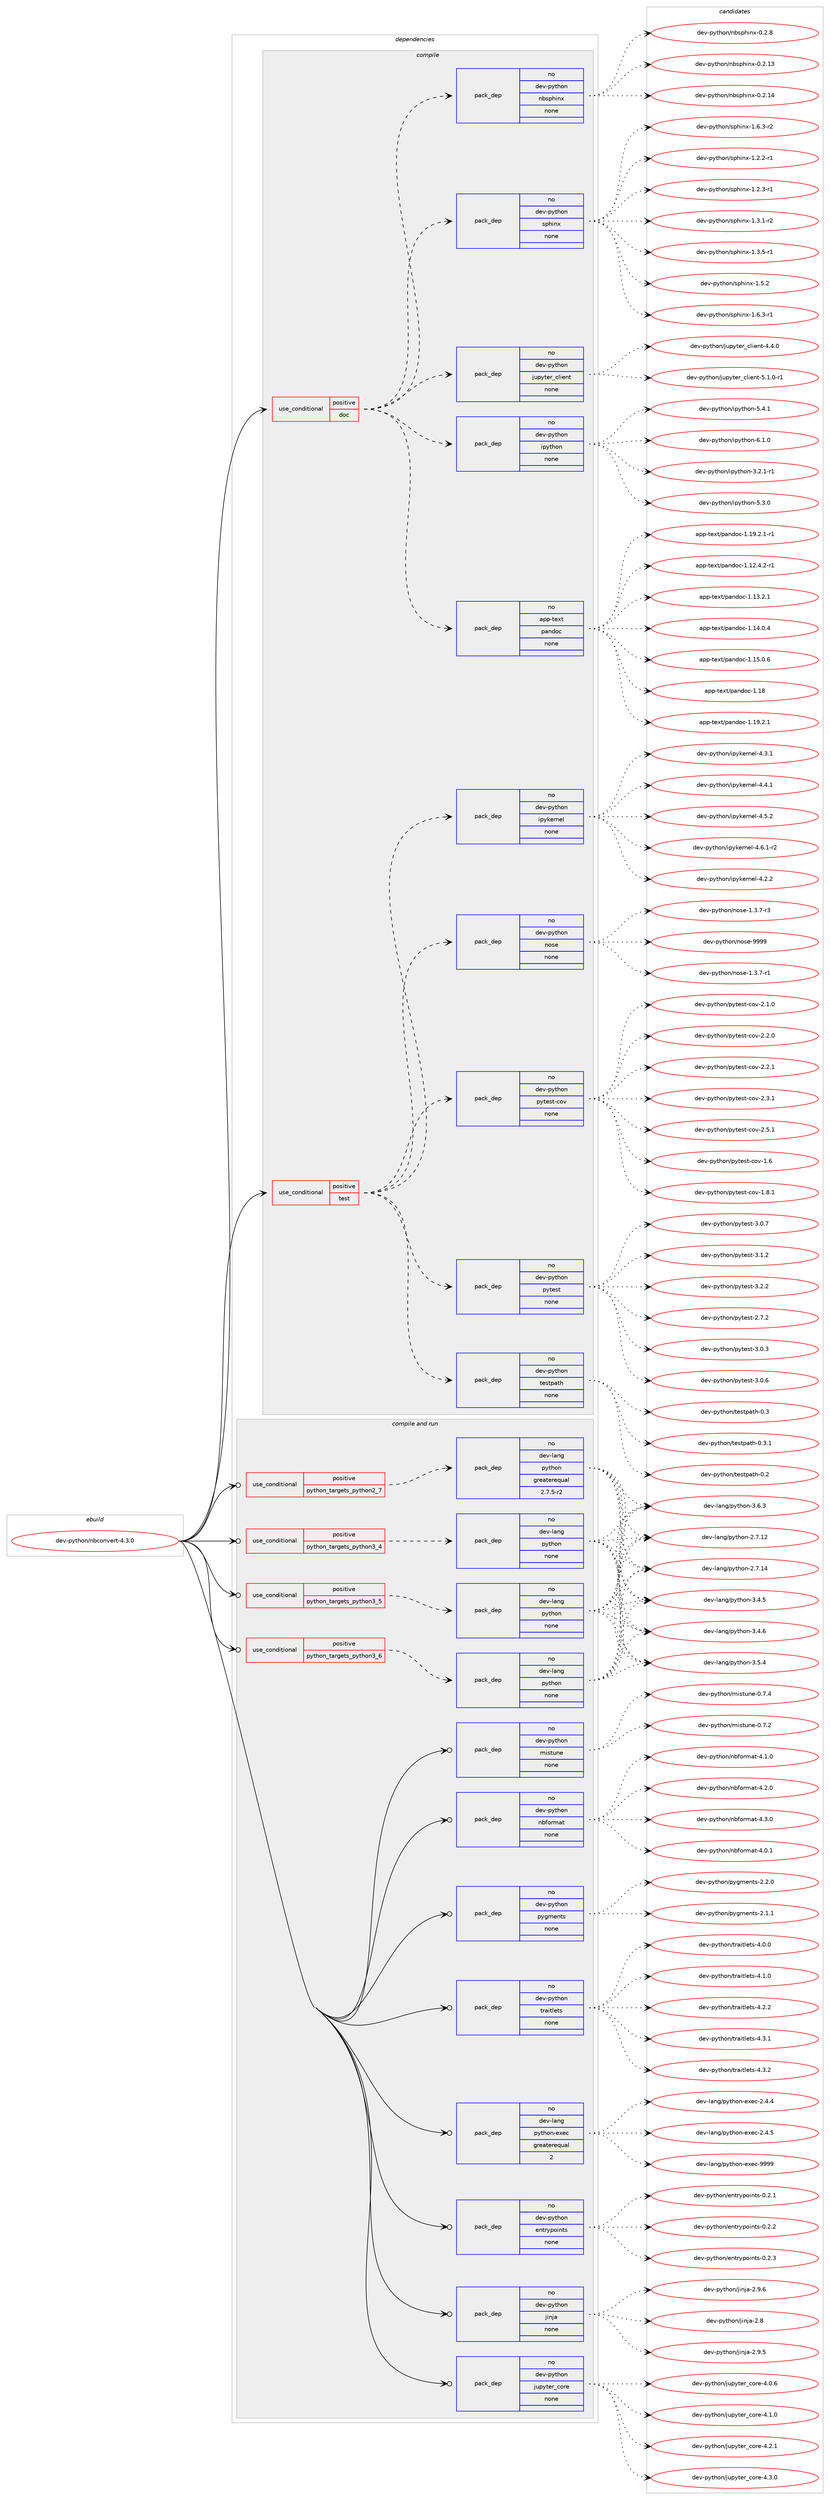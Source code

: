 digraph prolog {

# *************
# Graph options
# *************

newrank=true;
concentrate=true;
compound=true;
graph [rankdir=LR,fontname=Helvetica,fontsize=10,ranksep=1.5];#, ranksep=2.5, nodesep=0.2];
edge  [arrowhead=vee];
node  [fontname=Helvetica,fontsize=10];

# **********
# The ebuild
# **********

subgraph cluster_leftcol {
color=gray;
rank=same;
label=<<i>ebuild</i>>;
id [label="dev-python/nbconvert-4.3.0", color=red, width=4, href="../dev-python/nbconvert-4.3.0.svg"];
}

# ****************
# The dependencies
# ****************

subgraph cluster_midcol {
color=gray;
label=<<i>dependencies</i>>;
subgraph cluster_compile {
fillcolor="#eeeeee";
style=filled;
label=<<i>compile</i>>;
subgraph cond35865 {
dependency167346 [label=<<TABLE BORDER="0" CELLBORDER="1" CELLSPACING="0" CELLPADDING="4"><TR><TD ROWSPAN="3" CELLPADDING="10">use_conditional</TD></TR><TR><TD>positive</TD></TR><TR><TD>doc</TD></TR></TABLE>>, shape=none, color=red];
subgraph pack127626 {
dependency167347 [label=<<TABLE BORDER="0" CELLBORDER="1" CELLSPACING="0" CELLPADDING="4" WIDTH="220"><TR><TD ROWSPAN="6" CELLPADDING="30">pack_dep</TD></TR><TR><TD WIDTH="110">no</TD></TR><TR><TD>dev-python</TD></TR><TR><TD>ipython</TD></TR><TR><TD>none</TD></TR><TR><TD></TD></TR></TABLE>>, shape=none, color=blue];
}
dependency167346:e -> dependency167347:w [weight=20,style="dashed",arrowhead="vee"];
subgraph pack127627 {
dependency167348 [label=<<TABLE BORDER="0" CELLBORDER="1" CELLSPACING="0" CELLPADDING="4" WIDTH="220"><TR><TD ROWSPAN="6" CELLPADDING="30">pack_dep</TD></TR><TR><TD WIDTH="110">no</TD></TR><TR><TD>dev-python</TD></TR><TR><TD>jupyter_client</TD></TR><TR><TD>none</TD></TR><TR><TD></TD></TR></TABLE>>, shape=none, color=blue];
}
dependency167346:e -> dependency167348:w [weight=20,style="dashed",arrowhead="vee"];
subgraph pack127628 {
dependency167349 [label=<<TABLE BORDER="0" CELLBORDER="1" CELLSPACING="0" CELLPADDING="4" WIDTH="220"><TR><TD ROWSPAN="6" CELLPADDING="30">pack_dep</TD></TR><TR><TD WIDTH="110">no</TD></TR><TR><TD>dev-python</TD></TR><TR><TD>sphinx</TD></TR><TR><TD>none</TD></TR><TR><TD></TD></TR></TABLE>>, shape=none, color=blue];
}
dependency167346:e -> dependency167349:w [weight=20,style="dashed",arrowhead="vee"];
subgraph pack127629 {
dependency167350 [label=<<TABLE BORDER="0" CELLBORDER="1" CELLSPACING="0" CELLPADDING="4" WIDTH="220"><TR><TD ROWSPAN="6" CELLPADDING="30">pack_dep</TD></TR><TR><TD WIDTH="110">no</TD></TR><TR><TD>dev-python</TD></TR><TR><TD>nbsphinx</TD></TR><TR><TD>none</TD></TR><TR><TD></TD></TR></TABLE>>, shape=none, color=blue];
}
dependency167346:e -> dependency167350:w [weight=20,style="dashed",arrowhead="vee"];
subgraph pack127630 {
dependency167351 [label=<<TABLE BORDER="0" CELLBORDER="1" CELLSPACING="0" CELLPADDING="4" WIDTH="220"><TR><TD ROWSPAN="6" CELLPADDING="30">pack_dep</TD></TR><TR><TD WIDTH="110">no</TD></TR><TR><TD>app-text</TD></TR><TR><TD>pandoc</TD></TR><TR><TD>none</TD></TR><TR><TD></TD></TR></TABLE>>, shape=none, color=blue];
}
dependency167346:e -> dependency167351:w [weight=20,style="dashed",arrowhead="vee"];
}
id:e -> dependency167346:w [weight=20,style="solid",arrowhead="vee"];
subgraph cond35866 {
dependency167352 [label=<<TABLE BORDER="0" CELLBORDER="1" CELLSPACING="0" CELLPADDING="4"><TR><TD ROWSPAN="3" CELLPADDING="10">use_conditional</TD></TR><TR><TD>positive</TD></TR><TR><TD>test</TD></TR></TABLE>>, shape=none, color=red];
subgraph pack127631 {
dependency167353 [label=<<TABLE BORDER="0" CELLBORDER="1" CELLSPACING="0" CELLPADDING="4" WIDTH="220"><TR><TD ROWSPAN="6" CELLPADDING="30">pack_dep</TD></TR><TR><TD WIDTH="110">no</TD></TR><TR><TD>dev-python</TD></TR><TR><TD>pytest</TD></TR><TR><TD>none</TD></TR><TR><TD></TD></TR></TABLE>>, shape=none, color=blue];
}
dependency167352:e -> dependency167353:w [weight=20,style="dashed",arrowhead="vee"];
subgraph pack127632 {
dependency167354 [label=<<TABLE BORDER="0" CELLBORDER="1" CELLSPACING="0" CELLPADDING="4" WIDTH="220"><TR><TD ROWSPAN="6" CELLPADDING="30">pack_dep</TD></TR><TR><TD WIDTH="110">no</TD></TR><TR><TD>dev-python</TD></TR><TR><TD>pytest-cov</TD></TR><TR><TD>none</TD></TR><TR><TD></TD></TR></TABLE>>, shape=none, color=blue];
}
dependency167352:e -> dependency167354:w [weight=20,style="dashed",arrowhead="vee"];
subgraph pack127633 {
dependency167355 [label=<<TABLE BORDER="0" CELLBORDER="1" CELLSPACING="0" CELLPADDING="4" WIDTH="220"><TR><TD ROWSPAN="6" CELLPADDING="30">pack_dep</TD></TR><TR><TD WIDTH="110">no</TD></TR><TR><TD>dev-python</TD></TR><TR><TD>nose</TD></TR><TR><TD>none</TD></TR><TR><TD></TD></TR></TABLE>>, shape=none, color=blue];
}
dependency167352:e -> dependency167355:w [weight=20,style="dashed",arrowhead="vee"];
subgraph pack127634 {
dependency167356 [label=<<TABLE BORDER="0" CELLBORDER="1" CELLSPACING="0" CELLPADDING="4" WIDTH="220"><TR><TD ROWSPAN="6" CELLPADDING="30">pack_dep</TD></TR><TR><TD WIDTH="110">no</TD></TR><TR><TD>dev-python</TD></TR><TR><TD>ipykernel</TD></TR><TR><TD>none</TD></TR><TR><TD></TD></TR></TABLE>>, shape=none, color=blue];
}
dependency167352:e -> dependency167356:w [weight=20,style="dashed",arrowhead="vee"];
subgraph pack127635 {
dependency167357 [label=<<TABLE BORDER="0" CELLBORDER="1" CELLSPACING="0" CELLPADDING="4" WIDTH="220"><TR><TD ROWSPAN="6" CELLPADDING="30">pack_dep</TD></TR><TR><TD WIDTH="110">no</TD></TR><TR><TD>dev-python</TD></TR><TR><TD>testpath</TD></TR><TR><TD>none</TD></TR><TR><TD></TD></TR></TABLE>>, shape=none, color=blue];
}
dependency167352:e -> dependency167357:w [weight=20,style="dashed",arrowhead="vee"];
}
id:e -> dependency167352:w [weight=20,style="solid",arrowhead="vee"];
}
subgraph cluster_compileandrun {
fillcolor="#eeeeee";
style=filled;
label=<<i>compile and run</i>>;
subgraph cond35867 {
dependency167358 [label=<<TABLE BORDER="0" CELLBORDER="1" CELLSPACING="0" CELLPADDING="4"><TR><TD ROWSPAN="3" CELLPADDING="10">use_conditional</TD></TR><TR><TD>positive</TD></TR><TR><TD>python_targets_python2_7</TD></TR></TABLE>>, shape=none, color=red];
subgraph pack127636 {
dependency167359 [label=<<TABLE BORDER="0" CELLBORDER="1" CELLSPACING="0" CELLPADDING="4" WIDTH="220"><TR><TD ROWSPAN="6" CELLPADDING="30">pack_dep</TD></TR><TR><TD WIDTH="110">no</TD></TR><TR><TD>dev-lang</TD></TR><TR><TD>python</TD></TR><TR><TD>greaterequal</TD></TR><TR><TD>2.7.5-r2</TD></TR></TABLE>>, shape=none, color=blue];
}
dependency167358:e -> dependency167359:w [weight=20,style="dashed",arrowhead="vee"];
}
id:e -> dependency167358:w [weight=20,style="solid",arrowhead="odotvee"];
subgraph cond35868 {
dependency167360 [label=<<TABLE BORDER="0" CELLBORDER="1" CELLSPACING="0" CELLPADDING="4"><TR><TD ROWSPAN="3" CELLPADDING="10">use_conditional</TD></TR><TR><TD>positive</TD></TR><TR><TD>python_targets_python3_4</TD></TR></TABLE>>, shape=none, color=red];
subgraph pack127637 {
dependency167361 [label=<<TABLE BORDER="0" CELLBORDER="1" CELLSPACING="0" CELLPADDING="4" WIDTH="220"><TR><TD ROWSPAN="6" CELLPADDING="30">pack_dep</TD></TR><TR><TD WIDTH="110">no</TD></TR><TR><TD>dev-lang</TD></TR><TR><TD>python</TD></TR><TR><TD>none</TD></TR><TR><TD></TD></TR></TABLE>>, shape=none, color=blue];
}
dependency167360:e -> dependency167361:w [weight=20,style="dashed",arrowhead="vee"];
}
id:e -> dependency167360:w [weight=20,style="solid",arrowhead="odotvee"];
subgraph cond35869 {
dependency167362 [label=<<TABLE BORDER="0" CELLBORDER="1" CELLSPACING="0" CELLPADDING="4"><TR><TD ROWSPAN="3" CELLPADDING="10">use_conditional</TD></TR><TR><TD>positive</TD></TR><TR><TD>python_targets_python3_5</TD></TR></TABLE>>, shape=none, color=red];
subgraph pack127638 {
dependency167363 [label=<<TABLE BORDER="0" CELLBORDER="1" CELLSPACING="0" CELLPADDING="4" WIDTH="220"><TR><TD ROWSPAN="6" CELLPADDING="30">pack_dep</TD></TR><TR><TD WIDTH="110">no</TD></TR><TR><TD>dev-lang</TD></TR><TR><TD>python</TD></TR><TR><TD>none</TD></TR><TR><TD></TD></TR></TABLE>>, shape=none, color=blue];
}
dependency167362:e -> dependency167363:w [weight=20,style="dashed",arrowhead="vee"];
}
id:e -> dependency167362:w [weight=20,style="solid",arrowhead="odotvee"];
subgraph cond35870 {
dependency167364 [label=<<TABLE BORDER="0" CELLBORDER="1" CELLSPACING="0" CELLPADDING="4"><TR><TD ROWSPAN="3" CELLPADDING="10">use_conditional</TD></TR><TR><TD>positive</TD></TR><TR><TD>python_targets_python3_6</TD></TR></TABLE>>, shape=none, color=red];
subgraph pack127639 {
dependency167365 [label=<<TABLE BORDER="0" CELLBORDER="1" CELLSPACING="0" CELLPADDING="4" WIDTH="220"><TR><TD ROWSPAN="6" CELLPADDING="30">pack_dep</TD></TR><TR><TD WIDTH="110">no</TD></TR><TR><TD>dev-lang</TD></TR><TR><TD>python</TD></TR><TR><TD>none</TD></TR><TR><TD></TD></TR></TABLE>>, shape=none, color=blue];
}
dependency167364:e -> dependency167365:w [weight=20,style="dashed",arrowhead="vee"];
}
id:e -> dependency167364:w [weight=20,style="solid",arrowhead="odotvee"];
subgraph pack127640 {
dependency167366 [label=<<TABLE BORDER="0" CELLBORDER="1" CELLSPACING="0" CELLPADDING="4" WIDTH="220"><TR><TD ROWSPAN="6" CELLPADDING="30">pack_dep</TD></TR><TR><TD WIDTH="110">no</TD></TR><TR><TD>dev-lang</TD></TR><TR><TD>python-exec</TD></TR><TR><TD>greaterequal</TD></TR><TR><TD>2</TD></TR></TABLE>>, shape=none, color=blue];
}
id:e -> dependency167366:w [weight=20,style="solid",arrowhead="odotvee"];
subgraph pack127641 {
dependency167367 [label=<<TABLE BORDER="0" CELLBORDER="1" CELLSPACING="0" CELLPADDING="4" WIDTH="220"><TR><TD ROWSPAN="6" CELLPADDING="30">pack_dep</TD></TR><TR><TD WIDTH="110">no</TD></TR><TR><TD>dev-python</TD></TR><TR><TD>entrypoints</TD></TR><TR><TD>none</TD></TR><TR><TD></TD></TR></TABLE>>, shape=none, color=blue];
}
id:e -> dependency167367:w [weight=20,style="solid",arrowhead="odotvee"];
subgraph pack127642 {
dependency167368 [label=<<TABLE BORDER="0" CELLBORDER="1" CELLSPACING="0" CELLPADDING="4" WIDTH="220"><TR><TD ROWSPAN="6" CELLPADDING="30">pack_dep</TD></TR><TR><TD WIDTH="110">no</TD></TR><TR><TD>dev-python</TD></TR><TR><TD>jinja</TD></TR><TR><TD>none</TD></TR><TR><TD></TD></TR></TABLE>>, shape=none, color=blue];
}
id:e -> dependency167368:w [weight=20,style="solid",arrowhead="odotvee"];
subgraph pack127643 {
dependency167369 [label=<<TABLE BORDER="0" CELLBORDER="1" CELLSPACING="0" CELLPADDING="4" WIDTH="220"><TR><TD ROWSPAN="6" CELLPADDING="30">pack_dep</TD></TR><TR><TD WIDTH="110">no</TD></TR><TR><TD>dev-python</TD></TR><TR><TD>jupyter_core</TD></TR><TR><TD>none</TD></TR><TR><TD></TD></TR></TABLE>>, shape=none, color=blue];
}
id:e -> dependency167369:w [weight=20,style="solid",arrowhead="odotvee"];
subgraph pack127644 {
dependency167370 [label=<<TABLE BORDER="0" CELLBORDER="1" CELLSPACING="0" CELLPADDING="4" WIDTH="220"><TR><TD ROWSPAN="6" CELLPADDING="30">pack_dep</TD></TR><TR><TD WIDTH="110">no</TD></TR><TR><TD>dev-python</TD></TR><TR><TD>mistune</TD></TR><TR><TD>none</TD></TR><TR><TD></TD></TR></TABLE>>, shape=none, color=blue];
}
id:e -> dependency167370:w [weight=20,style="solid",arrowhead="odotvee"];
subgraph pack127645 {
dependency167371 [label=<<TABLE BORDER="0" CELLBORDER="1" CELLSPACING="0" CELLPADDING="4" WIDTH="220"><TR><TD ROWSPAN="6" CELLPADDING="30">pack_dep</TD></TR><TR><TD WIDTH="110">no</TD></TR><TR><TD>dev-python</TD></TR><TR><TD>nbformat</TD></TR><TR><TD>none</TD></TR><TR><TD></TD></TR></TABLE>>, shape=none, color=blue];
}
id:e -> dependency167371:w [weight=20,style="solid",arrowhead="odotvee"];
subgraph pack127646 {
dependency167372 [label=<<TABLE BORDER="0" CELLBORDER="1" CELLSPACING="0" CELLPADDING="4" WIDTH="220"><TR><TD ROWSPAN="6" CELLPADDING="30">pack_dep</TD></TR><TR><TD WIDTH="110">no</TD></TR><TR><TD>dev-python</TD></TR><TR><TD>pygments</TD></TR><TR><TD>none</TD></TR><TR><TD></TD></TR></TABLE>>, shape=none, color=blue];
}
id:e -> dependency167372:w [weight=20,style="solid",arrowhead="odotvee"];
subgraph pack127647 {
dependency167373 [label=<<TABLE BORDER="0" CELLBORDER="1" CELLSPACING="0" CELLPADDING="4" WIDTH="220"><TR><TD ROWSPAN="6" CELLPADDING="30">pack_dep</TD></TR><TR><TD WIDTH="110">no</TD></TR><TR><TD>dev-python</TD></TR><TR><TD>traitlets</TD></TR><TR><TD>none</TD></TR><TR><TD></TD></TR></TABLE>>, shape=none, color=blue];
}
id:e -> dependency167373:w [weight=20,style="solid",arrowhead="odotvee"];
}
subgraph cluster_run {
fillcolor="#eeeeee";
style=filled;
label=<<i>run</i>>;
}
}

# **************
# The candidates
# **************

subgraph cluster_choices {
rank=same;
color=gray;
label=<<i>candidates</i>>;

subgraph choice127626 {
color=black;
nodesep=1;
choice10010111845112121116104111110471051121211161041111104551465046494511449 [label="dev-python/ipython-3.2.1-r1", color=red, width=4,href="../dev-python/ipython-3.2.1-r1.svg"];
choice1001011184511212111610411111047105112121116104111110455346514648 [label="dev-python/ipython-5.3.0", color=red, width=4,href="../dev-python/ipython-5.3.0.svg"];
choice1001011184511212111610411111047105112121116104111110455346524649 [label="dev-python/ipython-5.4.1", color=red, width=4,href="../dev-python/ipython-5.4.1.svg"];
choice1001011184511212111610411111047105112121116104111110455446494648 [label="dev-python/ipython-6.1.0", color=red, width=4,href="../dev-python/ipython-6.1.0.svg"];
dependency167347:e -> choice10010111845112121116104111110471051121211161041111104551465046494511449:w [style=dotted,weight="100"];
dependency167347:e -> choice1001011184511212111610411111047105112121116104111110455346514648:w [style=dotted,weight="100"];
dependency167347:e -> choice1001011184511212111610411111047105112121116104111110455346524649:w [style=dotted,weight="100"];
dependency167347:e -> choice1001011184511212111610411111047105112121116104111110455446494648:w [style=dotted,weight="100"];
}
subgraph choice127627 {
color=black;
nodesep=1;
choice10010111845112121116104111110471061171121211161011149599108105101110116455246524648 [label="dev-python/jupyter_client-4.4.0", color=red, width=4,href="../dev-python/jupyter_client-4.4.0.svg"];
choice100101118451121211161041111104710611711212111610111495991081051011101164553464946484511449 [label="dev-python/jupyter_client-5.1.0-r1", color=red, width=4,href="../dev-python/jupyter_client-5.1.0-r1.svg"];
dependency167348:e -> choice10010111845112121116104111110471061171121211161011149599108105101110116455246524648:w [style=dotted,weight="100"];
dependency167348:e -> choice100101118451121211161041111104710611711212111610111495991081051011101164553464946484511449:w [style=dotted,weight="100"];
}
subgraph choice127628 {
color=black;
nodesep=1;
choice10010111845112121116104111110471151121041051101204549465046504511449 [label="dev-python/sphinx-1.2.2-r1", color=red, width=4,href="../dev-python/sphinx-1.2.2-r1.svg"];
choice10010111845112121116104111110471151121041051101204549465046514511449 [label="dev-python/sphinx-1.2.3-r1", color=red, width=4,href="../dev-python/sphinx-1.2.3-r1.svg"];
choice10010111845112121116104111110471151121041051101204549465146494511450 [label="dev-python/sphinx-1.3.1-r2", color=red, width=4,href="../dev-python/sphinx-1.3.1-r2.svg"];
choice10010111845112121116104111110471151121041051101204549465146534511449 [label="dev-python/sphinx-1.3.5-r1", color=red, width=4,href="../dev-python/sphinx-1.3.5-r1.svg"];
choice1001011184511212111610411111047115112104105110120454946534650 [label="dev-python/sphinx-1.5.2", color=red, width=4,href="../dev-python/sphinx-1.5.2.svg"];
choice10010111845112121116104111110471151121041051101204549465446514511449 [label="dev-python/sphinx-1.6.3-r1", color=red, width=4,href="../dev-python/sphinx-1.6.3-r1.svg"];
choice10010111845112121116104111110471151121041051101204549465446514511450 [label="dev-python/sphinx-1.6.3-r2", color=red, width=4,href="../dev-python/sphinx-1.6.3-r2.svg"];
dependency167349:e -> choice10010111845112121116104111110471151121041051101204549465046504511449:w [style=dotted,weight="100"];
dependency167349:e -> choice10010111845112121116104111110471151121041051101204549465046514511449:w [style=dotted,weight="100"];
dependency167349:e -> choice10010111845112121116104111110471151121041051101204549465146494511450:w [style=dotted,weight="100"];
dependency167349:e -> choice10010111845112121116104111110471151121041051101204549465146534511449:w [style=dotted,weight="100"];
dependency167349:e -> choice1001011184511212111610411111047115112104105110120454946534650:w [style=dotted,weight="100"];
dependency167349:e -> choice10010111845112121116104111110471151121041051101204549465446514511449:w [style=dotted,weight="100"];
dependency167349:e -> choice10010111845112121116104111110471151121041051101204549465446514511450:w [style=dotted,weight="100"];
}
subgraph choice127629 {
color=black;
nodesep=1;
choice10010111845112121116104111110471109811511210410511012045484650464951 [label="dev-python/nbsphinx-0.2.13", color=red, width=4,href="../dev-python/nbsphinx-0.2.13.svg"];
choice10010111845112121116104111110471109811511210410511012045484650464952 [label="dev-python/nbsphinx-0.2.14", color=red, width=4,href="../dev-python/nbsphinx-0.2.14.svg"];
choice100101118451121211161041111104711098115112104105110120454846504656 [label="dev-python/nbsphinx-0.2.8", color=red, width=4,href="../dev-python/nbsphinx-0.2.8.svg"];
dependency167350:e -> choice10010111845112121116104111110471109811511210410511012045484650464951:w [style=dotted,weight="100"];
dependency167350:e -> choice10010111845112121116104111110471109811511210410511012045484650464952:w [style=dotted,weight="100"];
dependency167350:e -> choice100101118451121211161041111104711098115112104105110120454846504656:w [style=dotted,weight="100"];
}
subgraph choice127630 {
color=black;
nodesep=1;
choice97112112451161011201164711297110100111994549464950465246504511449 [label="app-text/pandoc-1.12.4.2-r1", color=red, width=4,href="../app-text/pandoc-1.12.4.2-r1.svg"];
choice9711211245116101120116471129711010011199454946495146504649 [label="app-text/pandoc-1.13.2.1", color=red, width=4,href="../app-text/pandoc-1.13.2.1.svg"];
choice9711211245116101120116471129711010011199454946495246484652 [label="app-text/pandoc-1.14.0.4", color=red, width=4,href="../app-text/pandoc-1.14.0.4.svg"];
choice9711211245116101120116471129711010011199454946495346484654 [label="app-text/pandoc-1.15.0.6", color=red, width=4,href="../app-text/pandoc-1.15.0.6.svg"];
choice97112112451161011201164711297110100111994549464956 [label="app-text/pandoc-1.18", color=red, width=4,href="../app-text/pandoc-1.18.svg"];
choice9711211245116101120116471129711010011199454946495746504649 [label="app-text/pandoc-1.19.2.1", color=red, width=4,href="../app-text/pandoc-1.19.2.1.svg"];
choice97112112451161011201164711297110100111994549464957465046494511449 [label="app-text/pandoc-1.19.2.1-r1", color=red, width=4,href="../app-text/pandoc-1.19.2.1-r1.svg"];
dependency167351:e -> choice97112112451161011201164711297110100111994549464950465246504511449:w [style=dotted,weight="100"];
dependency167351:e -> choice9711211245116101120116471129711010011199454946495146504649:w [style=dotted,weight="100"];
dependency167351:e -> choice9711211245116101120116471129711010011199454946495246484652:w [style=dotted,weight="100"];
dependency167351:e -> choice9711211245116101120116471129711010011199454946495346484654:w [style=dotted,weight="100"];
dependency167351:e -> choice97112112451161011201164711297110100111994549464956:w [style=dotted,weight="100"];
dependency167351:e -> choice9711211245116101120116471129711010011199454946495746504649:w [style=dotted,weight="100"];
dependency167351:e -> choice97112112451161011201164711297110100111994549464957465046494511449:w [style=dotted,weight="100"];
}
subgraph choice127631 {
color=black;
nodesep=1;
choice1001011184511212111610411111047112121116101115116455046554650 [label="dev-python/pytest-2.7.2", color=red, width=4,href="../dev-python/pytest-2.7.2.svg"];
choice1001011184511212111610411111047112121116101115116455146484651 [label="dev-python/pytest-3.0.3", color=red, width=4,href="../dev-python/pytest-3.0.3.svg"];
choice1001011184511212111610411111047112121116101115116455146484654 [label="dev-python/pytest-3.0.6", color=red, width=4,href="../dev-python/pytest-3.0.6.svg"];
choice1001011184511212111610411111047112121116101115116455146484655 [label="dev-python/pytest-3.0.7", color=red, width=4,href="../dev-python/pytest-3.0.7.svg"];
choice1001011184511212111610411111047112121116101115116455146494650 [label="dev-python/pytest-3.1.2", color=red, width=4,href="../dev-python/pytest-3.1.2.svg"];
choice1001011184511212111610411111047112121116101115116455146504650 [label="dev-python/pytest-3.2.2", color=red, width=4,href="../dev-python/pytest-3.2.2.svg"];
dependency167353:e -> choice1001011184511212111610411111047112121116101115116455046554650:w [style=dotted,weight="100"];
dependency167353:e -> choice1001011184511212111610411111047112121116101115116455146484651:w [style=dotted,weight="100"];
dependency167353:e -> choice1001011184511212111610411111047112121116101115116455146484654:w [style=dotted,weight="100"];
dependency167353:e -> choice1001011184511212111610411111047112121116101115116455146484655:w [style=dotted,weight="100"];
dependency167353:e -> choice1001011184511212111610411111047112121116101115116455146494650:w [style=dotted,weight="100"];
dependency167353:e -> choice1001011184511212111610411111047112121116101115116455146504650:w [style=dotted,weight="100"];
}
subgraph choice127632 {
color=black;
nodesep=1;
choice1001011184511212111610411111047112121116101115116459911111845494654 [label="dev-python/pytest-cov-1.6", color=red, width=4,href="../dev-python/pytest-cov-1.6.svg"];
choice10010111845112121116104111110471121211161011151164599111118454946564649 [label="dev-python/pytest-cov-1.8.1", color=red, width=4,href="../dev-python/pytest-cov-1.8.1.svg"];
choice10010111845112121116104111110471121211161011151164599111118455046494648 [label="dev-python/pytest-cov-2.1.0", color=red, width=4,href="../dev-python/pytest-cov-2.1.0.svg"];
choice10010111845112121116104111110471121211161011151164599111118455046504648 [label="dev-python/pytest-cov-2.2.0", color=red, width=4,href="../dev-python/pytest-cov-2.2.0.svg"];
choice10010111845112121116104111110471121211161011151164599111118455046504649 [label="dev-python/pytest-cov-2.2.1", color=red, width=4,href="../dev-python/pytest-cov-2.2.1.svg"];
choice10010111845112121116104111110471121211161011151164599111118455046514649 [label="dev-python/pytest-cov-2.3.1", color=red, width=4,href="../dev-python/pytest-cov-2.3.1.svg"];
choice10010111845112121116104111110471121211161011151164599111118455046534649 [label="dev-python/pytest-cov-2.5.1", color=red, width=4,href="../dev-python/pytest-cov-2.5.1.svg"];
dependency167354:e -> choice1001011184511212111610411111047112121116101115116459911111845494654:w [style=dotted,weight="100"];
dependency167354:e -> choice10010111845112121116104111110471121211161011151164599111118454946564649:w [style=dotted,weight="100"];
dependency167354:e -> choice10010111845112121116104111110471121211161011151164599111118455046494648:w [style=dotted,weight="100"];
dependency167354:e -> choice10010111845112121116104111110471121211161011151164599111118455046504648:w [style=dotted,weight="100"];
dependency167354:e -> choice10010111845112121116104111110471121211161011151164599111118455046504649:w [style=dotted,weight="100"];
dependency167354:e -> choice10010111845112121116104111110471121211161011151164599111118455046514649:w [style=dotted,weight="100"];
dependency167354:e -> choice10010111845112121116104111110471121211161011151164599111118455046534649:w [style=dotted,weight="100"];
}
subgraph choice127633 {
color=black;
nodesep=1;
choice10010111845112121116104111110471101111151014549465146554511449 [label="dev-python/nose-1.3.7-r1", color=red, width=4,href="../dev-python/nose-1.3.7-r1.svg"];
choice10010111845112121116104111110471101111151014549465146554511451 [label="dev-python/nose-1.3.7-r3", color=red, width=4,href="../dev-python/nose-1.3.7-r3.svg"];
choice10010111845112121116104111110471101111151014557575757 [label="dev-python/nose-9999", color=red, width=4,href="../dev-python/nose-9999.svg"];
dependency167355:e -> choice10010111845112121116104111110471101111151014549465146554511449:w [style=dotted,weight="100"];
dependency167355:e -> choice10010111845112121116104111110471101111151014549465146554511451:w [style=dotted,weight="100"];
dependency167355:e -> choice10010111845112121116104111110471101111151014557575757:w [style=dotted,weight="100"];
}
subgraph choice127634 {
color=black;
nodesep=1;
choice1001011184511212111610411111047105112121107101114110101108455246504650 [label="dev-python/ipykernel-4.2.2", color=red, width=4,href="../dev-python/ipykernel-4.2.2.svg"];
choice1001011184511212111610411111047105112121107101114110101108455246514649 [label="dev-python/ipykernel-4.3.1", color=red, width=4,href="../dev-python/ipykernel-4.3.1.svg"];
choice1001011184511212111610411111047105112121107101114110101108455246524649 [label="dev-python/ipykernel-4.4.1", color=red, width=4,href="../dev-python/ipykernel-4.4.1.svg"];
choice1001011184511212111610411111047105112121107101114110101108455246534650 [label="dev-python/ipykernel-4.5.2", color=red, width=4,href="../dev-python/ipykernel-4.5.2.svg"];
choice10010111845112121116104111110471051121211071011141101011084552465446494511450 [label="dev-python/ipykernel-4.6.1-r2", color=red, width=4,href="../dev-python/ipykernel-4.6.1-r2.svg"];
dependency167356:e -> choice1001011184511212111610411111047105112121107101114110101108455246504650:w [style=dotted,weight="100"];
dependency167356:e -> choice1001011184511212111610411111047105112121107101114110101108455246514649:w [style=dotted,weight="100"];
dependency167356:e -> choice1001011184511212111610411111047105112121107101114110101108455246524649:w [style=dotted,weight="100"];
dependency167356:e -> choice1001011184511212111610411111047105112121107101114110101108455246534650:w [style=dotted,weight="100"];
dependency167356:e -> choice10010111845112121116104111110471051121211071011141101011084552465446494511450:w [style=dotted,weight="100"];
}
subgraph choice127635 {
color=black;
nodesep=1;
choice10010111845112121116104111110471161011151161129711610445484650 [label="dev-python/testpath-0.2", color=red, width=4,href="../dev-python/testpath-0.2.svg"];
choice10010111845112121116104111110471161011151161129711610445484651 [label="dev-python/testpath-0.3", color=red, width=4,href="../dev-python/testpath-0.3.svg"];
choice100101118451121211161041111104711610111511611297116104454846514649 [label="dev-python/testpath-0.3.1", color=red, width=4,href="../dev-python/testpath-0.3.1.svg"];
dependency167357:e -> choice10010111845112121116104111110471161011151161129711610445484650:w [style=dotted,weight="100"];
dependency167357:e -> choice10010111845112121116104111110471161011151161129711610445484651:w [style=dotted,weight="100"];
dependency167357:e -> choice100101118451121211161041111104711610111511611297116104454846514649:w [style=dotted,weight="100"];
}
subgraph choice127636 {
color=black;
nodesep=1;
choice10010111845108971101034711212111610411111045504655464950 [label="dev-lang/python-2.7.12", color=red, width=4,href="../dev-lang/python-2.7.12.svg"];
choice10010111845108971101034711212111610411111045504655464952 [label="dev-lang/python-2.7.14", color=red, width=4,href="../dev-lang/python-2.7.14.svg"];
choice100101118451089711010347112121116104111110455146524653 [label="dev-lang/python-3.4.5", color=red, width=4,href="../dev-lang/python-3.4.5.svg"];
choice100101118451089711010347112121116104111110455146524654 [label="dev-lang/python-3.4.6", color=red, width=4,href="../dev-lang/python-3.4.6.svg"];
choice100101118451089711010347112121116104111110455146534652 [label="dev-lang/python-3.5.4", color=red, width=4,href="../dev-lang/python-3.5.4.svg"];
choice100101118451089711010347112121116104111110455146544651 [label="dev-lang/python-3.6.3", color=red, width=4,href="../dev-lang/python-3.6.3.svg"];
dependency167359:e -> choice10010111845108971101034711212111610411111045504655464950:w [style=dotted,weight="100"];
dependency167359:e -> choice10010111845108971101034711212111610411111045504655464952:w [style=dotted,weight="100"];
dependency167359:e -> choice100101118451089711010347112121116104111110455146524653:w [style=dotted,weight="100"];
dependency167359:e -> choice100101118451089711010347112121116104111110455146524654:w [style=dotted,weight="100"];
dependency167359:e -> choice100101118451089711010347112121116104111110455146534652:w [style=dotted,weight="100"];
dependency167359:e -> choice100101118451089711010347112121116104111110455146544651:w [style=dotted,weight="100"];
}
subgraph choice127637 {
color=black;
nodesep=1;
choice10010111845108971101034711212111610411111045504655464950 [label="dev-lang/python-2.7.12", color=red, width=4,href="../dev-lang/python-2.7.12.svg"];
choice10010111845108971101034711212111610411111045504655464952 [label="dev-lang/python-2.7.14", color=red, width=4,href="../dev-lang/python-2.7.14.svg"];
choice100101118451089711010347112121116104111110455146524653 [label="dev-lang/python-3.4.5", color=red, width=4,href="../dev-lang/python-3.4.5.svg"];
choice100101118451089711010347112121116104111110455146524654 [label="dev-lang/python-3.4.6", color=red, width=4,href="../dev-lang/python-3.4.6.svg"];
choice100101118451089711010347112121116104111110455146534652 [label="dev-lang/python-3.5.4", color=red, width=4,href="../dev-lang/python-3.5.4.svg"];
choice100101118451089711010347112121116104111110455146544651 [label="dev-lang/python-3.6.3", color=red, width=4,href="../dev-lang/python-3.6.3.svg"];
dependency167361:e -> choice10010111845108971101034711212111610411111045504655464950:w [style=dotted,weight="100"];
dependency167361:e -> choice10010111845108971101034711212111610411111045504655464952:w [style=dotted,weight="100"];
dependency167361:e -> choice100101118451089711010347112121116104111110455146524653:w [style=dotted,weight="100"];
dependency167361:e -> choice100101118451089711010347112121116104111110455146524654:w [style=dotted,weight="100"];
dependency167361:e -> choice100101118451089711010347112121116104111110455146534652:w [style=dotted,weight="100"];
dependency167361:e -> choice100101118451089711010347112121116104111110455146544651:w [style=dotted,weight="100"];
}
subgraph choice127638 {
color=black;
nodesep=1;
choice10010111845108971101034711212111610411111045504655464950 [label="dev-lang/python-2.7.12", color=red, width=4,href="../dev-lang/python-2.7.12.svg"];
choice10010111845108971101034711212111610411111045504655464952 [label="dev-lang/python-2.7.14", color=red, width=4,href="../dev-lang/python-2.7.14.svg"];
choice100101118451089711010347112121116104111110455146524653 [label="dev-lang/python-3.4.5", color=red, width=4,href="../dev-lang/python-3.4.5.svg"];
choice100101118451089711010347112121116104111110455146524654 [label="dev-lang/python-3.4.6", color=red, width=4,href="../dev-lang/python-3.4.6.svg"];
choice100101118451089711010347112121116104111110455146534652 [label="dev-lang/python-3.5.4", color=red, width=4,href="../dev-lang/python-3.5.4.svg"];
choice100101118451089711010347112121116104111110455146544651 [label="dev-lang/python-3.6.3", color=red, width=4,href="../dev-lang/python-3.6.3.svg"];
dependency167363:e -> choice10010111845108971101034711212111610411111045504655464950:w [style=dotted,weight="100"];
dependency167363:e -> choice10010111845108971101034711212111610411111045504655464952:w [style=dotted,weight="100"];
dependency167363:e -> choice100101118451089711010347112121116104111110455146524653:w [style=dotted,weight="100"];
dependency167363:e -> choice100101118451089711010347112121116104111110455146524654:w [style=dotted,weight="100"];
dependency167363:e -> choice100101118451089711010347112121116104111110455146534652:w [style=dotted,weight="100"];
dependency167363:e -> choice100101118451089711010347112121116104111110455146544651:w [style=dotted,weight="100"];
}
subgraph choice127639 {
color=black;
nodesep=1;
choice10010111845108971101034711212111610411111045504655464950 [label="dev-lang/python-2.7.12", color=red, width=4,href="../dev-lang/python-2.7.12.svg"];
choice10010111845108971101034711212111610411111045504655464952 [label="dev-lang/python-2.7.14", color=red, width=4,href="../dev-lang/python-2.7.14.svg"];
choice100101118451089711010347112121116104111110455146524653 [label="dev-lang/python-3.4.5", color=red, width=4,href="../dev-lang/python-3.4.5.svg"];
choice100101118451089711010347112121116104111110455146524654 [label="dev-lang/python-3.4.6", color=red, width=4,href="../dev-lang/python-3.4.6.svg"];
choice100101118451089711010347112121116104111110455146534652 [label="dev-lang/python-3.5.4", color=red, width=4,href="../dev-lang/python-3.5.4.svg"];
choice100101118451089711010347112121116104111110455146544651 [label="dev-lang/python-3.6.3", color=red, width=4,href="../dev-lang/python-3.6.3.svg"];
dependency167365:e -> choice10010111845108971101034711212111610411111045504655464950:w [style=dotted,weight="100"];
dependency167365:e -> choice10010111845108971101034711212111610411111045504655464952:w [style=dotted,weight="100"];
dependency167365:e -> choice100101118451089711010347112121116104111110455146524653:w [style=dotted,weight="100"];
dependency167365:e -> choice100101118451089711010347112121116104111110455146524654:w [style=dotted,weight="100"];
dependency167365:e -> choice100101118451089711010347112121116104111110455146534652:w [style=dotted,weight="100"];
dependency167365:e -> choice100101118451089711010347112121116104111110455146544651:w [style=dotted,weight="100"];
}
subgraph choice127640 {
color=black;
nodesep=1;
choice1001011184510897110103471121211161041111104510112010199455046524652 [label="dev-lang/python-exec-2.4.4", color=red, width=4,href="../dev-lang/python-exec-2.4.4.svg"];
choice1001011184510897110103471121211161041111104510112010199455046524653 [label="dev-lang/python-exec-2.4.5", color=red, width=4,href="../dev-lang/python-exec-2.4.5.svg"];
choice10010111845108971101034711212111610411111045101120101994557575757 [label="dev-lang/python-exec-9999", color=red, width=4,href="../dev-lang/python-exec-9999.svg"];
dependency167366:e -> choice1001011184510897110103471121211161041111104510112010199455046524652:w [style=dotted,weight="100"];
dependency167366:e -> choice1001011184510897110103471121211161041111104510112010199455046524653:w [style=dotted,weight="100"];
dependency167366:e -> choice10010111845108971101034711212111610411111045101120101994557575757:w [style=dotted,weight="100"];
}
subgraph choice127641 {
color=black;
nodesep=1;
choice1001011184511212111610411111047101110116114121112111105110116115454846504649 [label="dev-python/entrypoints-0.2.1", color=red, width=4,href="../dev-python/entrypoints-0.2.1.svg"];
choice1001011184511212111610411111047101110116114121112111105110116115454846504650 [label="dev-python/entrypoints-0.2.2", color=red, width=4,href="../dev-python/entrypoints-0.2.2.svg"];
choice1001011184511212111610411111047101110116114121112111105110116115454846504651 [label="dev-python/entrypoints-0.2.3", color=red, width=4,href="../dev-python/entrypoints-0.2.3.svg"];
dependency167367:e -> choice1001011184511212111610411111047101110116114121112111105110116115454846504649:w [style=dotted,weight="100"];
dependency167367:e -> choice1001011184511212111610411111047101110116114121112111105110116115454846504650:w [style=dotted,weight="100"];
dependency167367:e -> choice1001011184511212111610411111047101110116114121112111105110116115454846504651:w [style=dotted,weight="100"];
}
subgraph choice127642 {
color=black;
nodesep=1;
choice10010111845112121116104111110471061051101069745504656 [label="dev-python/jinja-2.8", color=red, width=4,href="../dev-python/jinja-2.8.svg"];
choice100101118451121211161041111104710610511010697455046574653 [label="dev-python/jinja-2.9.5", color=red, width=4,href="../dev-python/jinja-2.9.5.svg"];
choice100101118451121211161041111104710610511010697455046574654 [label="dev-python/jinja-2.9.6", color=red, width=4,href="../dev-python/jinja-2.9.6.svg"];
dependency167368:e -> choice10010111845112121116104111110471061051101069745504656:w [style=dotted,weight="100"];
dependency167368:e -> choice100101118451121211161041111104710610511010697455046574653:w [style=dotted,weight="100"];
dependency167368:e -> choice100101118451121211161041111104710610511010697455046574654:w [style=dotted,weight="100"];
}
subgraph choice127643 {
color=black;
nodesep=1;
choice10010111845112121116104111110471061171121211161011149599111114101455246484654 [label="dev-python/jupyter_core-4.0.6", color=red, width=4,href="../dev-python/jupyter_core-4.0.6.svg"];
choice10010111845112121116104111110471061171121211161011149599111114101455246494648 [label="dev-python/jupyter_core-4.1.0", color=red, width=4,href="../dev-python/jupyter_core-4.1.0.svg"];
choice10010111845112121116104111110471061171121211161011149599111114101455246504649 [label="dev-python/jupyter_core-4.2.1", color=red, width=4,href="../dev-python/jupyter_core-4.2.1.svg"];
choice10010111845112121116104111110471061171121211161011149599111114101455246514648 [label="dev-python/jupyter_core-4.3.0", color=red, width=4,href="../dev-python/jupyter_core-4.3.0.svg"];
dependency167369:e -> choice10010111845112121116104111110471061171121211161011149599111114101455246484654:w [style=dotted,weight="100"];
dependency167369:e -> choice10010111845112121116104111110471061171121211161011149599111114101455246494648:w [style=dotted,weight="100"];
dependency167369:e -> choice10010111845112121116104111110471061171121211161011149599111114101455246504649:w [style=dotted,weight="100"];
dependency167369:e -> choice10010111845112121116104111110471061171121211161011149599111114101455246514648:w [style=dotted,weight="100"];
}
subgraph choice127644 {
color=black;
nodesep=1;
choice1001011184511212111610411111047109105115116117110101454846554650 [label="dev-python/mistune-0.7.2", color=red, width=4,href="../dev-python/mistune-0.7.2.svg"];
choice1001011184511212111610411111047109105115116117110101454846554652 [label="dev-python/mistune-0.7.4", color=red, width=4,href="../dev-python/mistune-0.7.4.svg"];
dependency167370:e -> choice1001011184511212111610411111047109105115116117110101454846554650:w [style=dotted,weight="100"];
dependency167370:e -> choice1001011184511212111610411111047109105115116117110101454846554652:w [style=dotted,weight="100"];
}
subgraph choice127645 {
color=black;
nodesep=1;
choice10010111845112121116104111110471109810211111410997116455246484649 [label="dev-python/nbformat-4.0.1", color=red, width=4,href="../dev-python/nbformat-4.0.1.svg"];
choice10010111845112121116104111110471109810211111410997116455246494648 [label="dev-python/nbformat-4.1.0", color=red, width=4,href="../dev-python/nbformat-4.1.0.svg"];
choice10010111845112121116104111110471109810211111410997116455246504648 [label="dev-python/nbformat-4.2.0", color=red, width=4,href="../dev-python/nbformat-4.2.0.svg"];
choice10010111845112121116104111110471109810211111410997116455246514648 [label="dev-python/nbformat-4.3.0", color=red, width=4,href="../dev-python/nbformat-4.3.0.svg"];
dependency167371:e -> choice10010111845112121116104111110471109810211111410997116455246484649:w [style=dotted,weight="100"];
dependency167371:e -> choice10010111845112121116104111110471109810211111410997116455246494648:w [style=dotted,weight="100"];
dependency167371:e -> choice10010111845112121116104111110471109810211111410997116455246504648:w [style=dotted,weight="100"];
dependency167371:e -> choice10010111845112121116104111110471109810211111410997116455246514648:w [style=dotted,weight="100"];
}
subgraph choice127646 {
color=black;
nodesep=1;
choice1001011184511212111610411111047112121103109101110116115455046494649 [label="dev-python/pygments-2.1.1", color=red, width=4,href="../dev-python/pygments-2.1.1.svg"];
choice1001011184511212111610411111047112121103109101110116115455046504648 [label="dev-python/pygments-2.2.0", color=red, width=4,href="../dev-python/pygments-2.2.0.svg"];
dependency167372:e -> choice1001011184511212111610411111047112121103109101110116115455046494649:w [style=dotted,weight="100"];
dependency167372:e -> choice1001011184511212111610411111047112121103109101110116115455046504648:w [style=dotted,weight="100"];
}
subgraph choice127647 {
color=black;
nodesep=1;
choice100101118451121211161041111104711611497105116108101116115455246484648 [label="dev-python/traitlets-4.0.0", color=red, width=4,href="../dev-python/traitlets-4.0.0.svg"];
choice100101118451121211161041111104711611497105116108101116115455246494648 [label="dev-python/traitlets-4.1.0", color=red, width=4,href="../dev-python/traitlets-4.1.0.svg"];
choice100101118451121211161041111104711611497105116108101116115455246504650 [label="dev-python/traitlets-4.2.2", color=red, width=4,href="../dev-python/traitlets-4.2.2.svg"];
choice100101118451121211161041111104711611497105116108101116115455246514649 [label="dev-python/traitlets-4.3.1", color=red, width=4,href="../dev-python/traitlets-4.3.1.svg"];
choice100101118451121211161041111104711611497105116108101116115455246514650 [label="dev-python/traitlets-4.3.2", color=red, width=4,href="../dev-python/traitlets-4.3.2.svg"];
dependency167373:e -> choice100101118451121211161041111104711611497105116108101116115455246484648:w [style=dotted,weight="100"];
dependency167373:e -> choice100101118451121211161041111104711611497105116108101116115455246494648:w [style=dotted,weight="100"];
dependency167373:e -> choice100101118451121211161041111104711611497105116108101116115455246504650:w [style=dotted,weight="100"];
dependency167373:e -> choice100101118451121211161041111104711611497105116108101116115455246514649:w [style=dotted,weight="100"];
dependency167373:e -> choice100101118451121211161041111104711611497105116108101116115455246514650:w [style=dotted,weight="100"];
}
}

}
